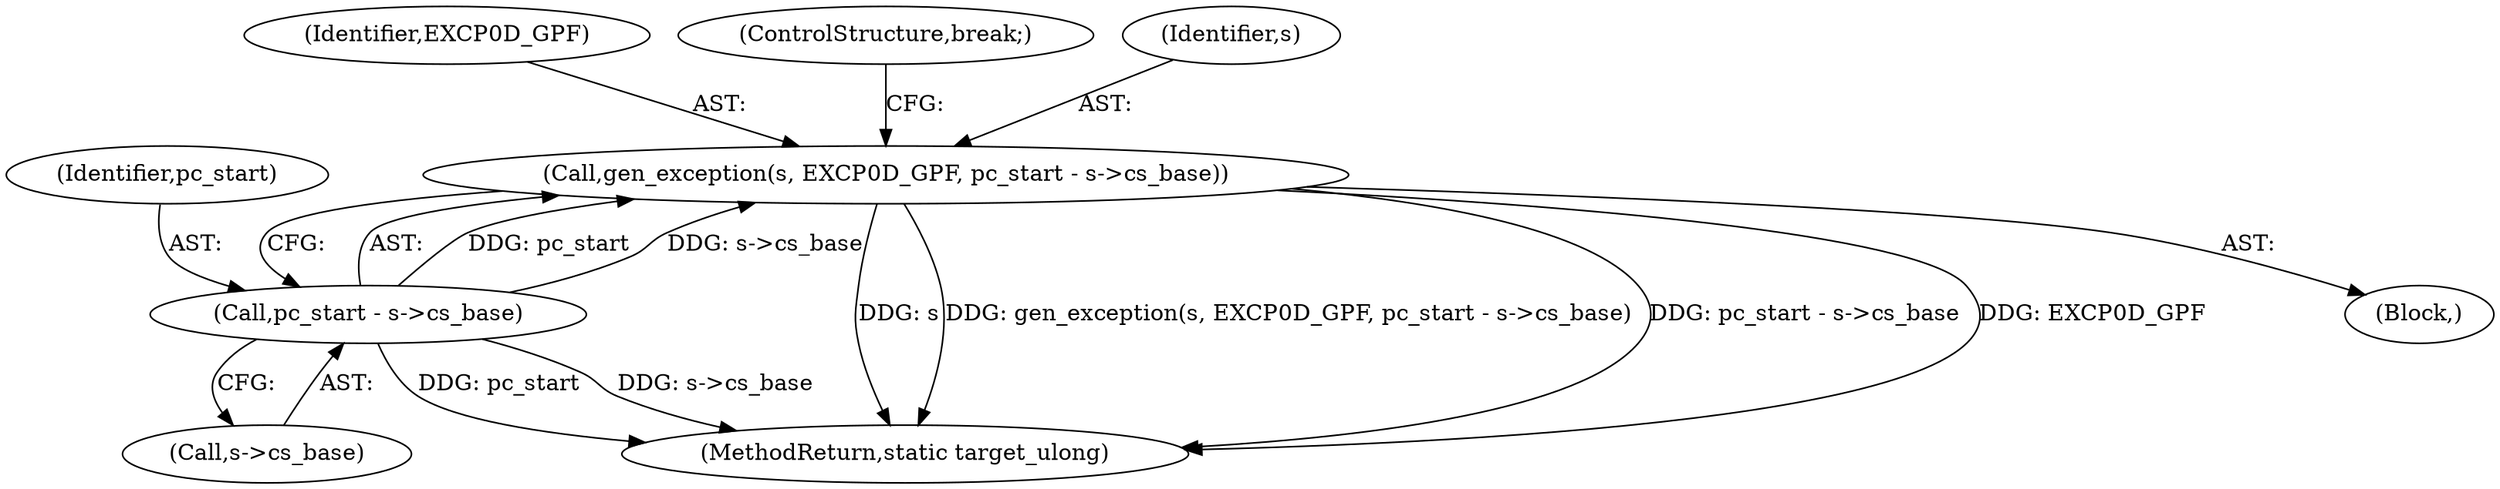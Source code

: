 digraph "0_qemu_30663fd26c0307e414622c7a8607fbc04f92ec14@pointer" {
"1009429" [label="(Call,gen_exception(s, EXCP0D_GPF, pc_start - s->cs_base))"];
"1009432" [label="(Call,pc_start - s->cs_base)"];
"1009434" [label="(Call,s->cs_base)"];
"1011840" [label="(MethodReturn,static target_ulong)"];
"1009433" [label="(Identifier,pc_start)"];
"1009429" [label="(Call,gen_exception(s, EXCP0D_GPF, pc_start - s->cs_base))"];
"1009428" [label="(Block,)"];
"1009431" [label="(Identifier,EXCP0D_GPF)"];
"1009437" [label="(ControlStructure,break;)"];
"1009430" [label="(Identifier,s)"];
"1009432" [label="(Call,pc_start - s->cs_base)"];
"1009429" -> "1009428"  [label="AST: "];
"1009429" -> "1009432"  [label="CFG: "];
"1009430" -> "1009429"  [label="AST: "];
"1009431" -> "1009429"  [label="AST: "];
"1009432" -> "1009429"  [label="AST: "];
"1009437" -> "1009429"  [label="CFG: "];
"1009429" -> "1011840"  [label="DDG: s"];
"1009429" -> "1011840"  [label="DDG: gen_exception(s, EXCP0D_GPF, pc_start - s->cs_base)"];
"1009429" -> "1011840"  [label="DDG: pc_start - s->cs_base"];
"1009429" -> "1011840"  [label="DDG: EXCP0D_GPF"];
"1009432" -> "1009429"  [label="DDG: pc_start"];
"1009432" -> "1009429"  [label="DDG: s->cs_base"];
"1009432" -> "1009434"  [label="CFG: "];
"1009433" -> "1009432"  [label="AST: "];
"1009434" -> "1009432"  [label="AST: "];
"1009432" -> "1011840"  [label="DDG: pc_start"];
"1009432" -> "1011840"  [label="DDG: s->cs_base"];
}
